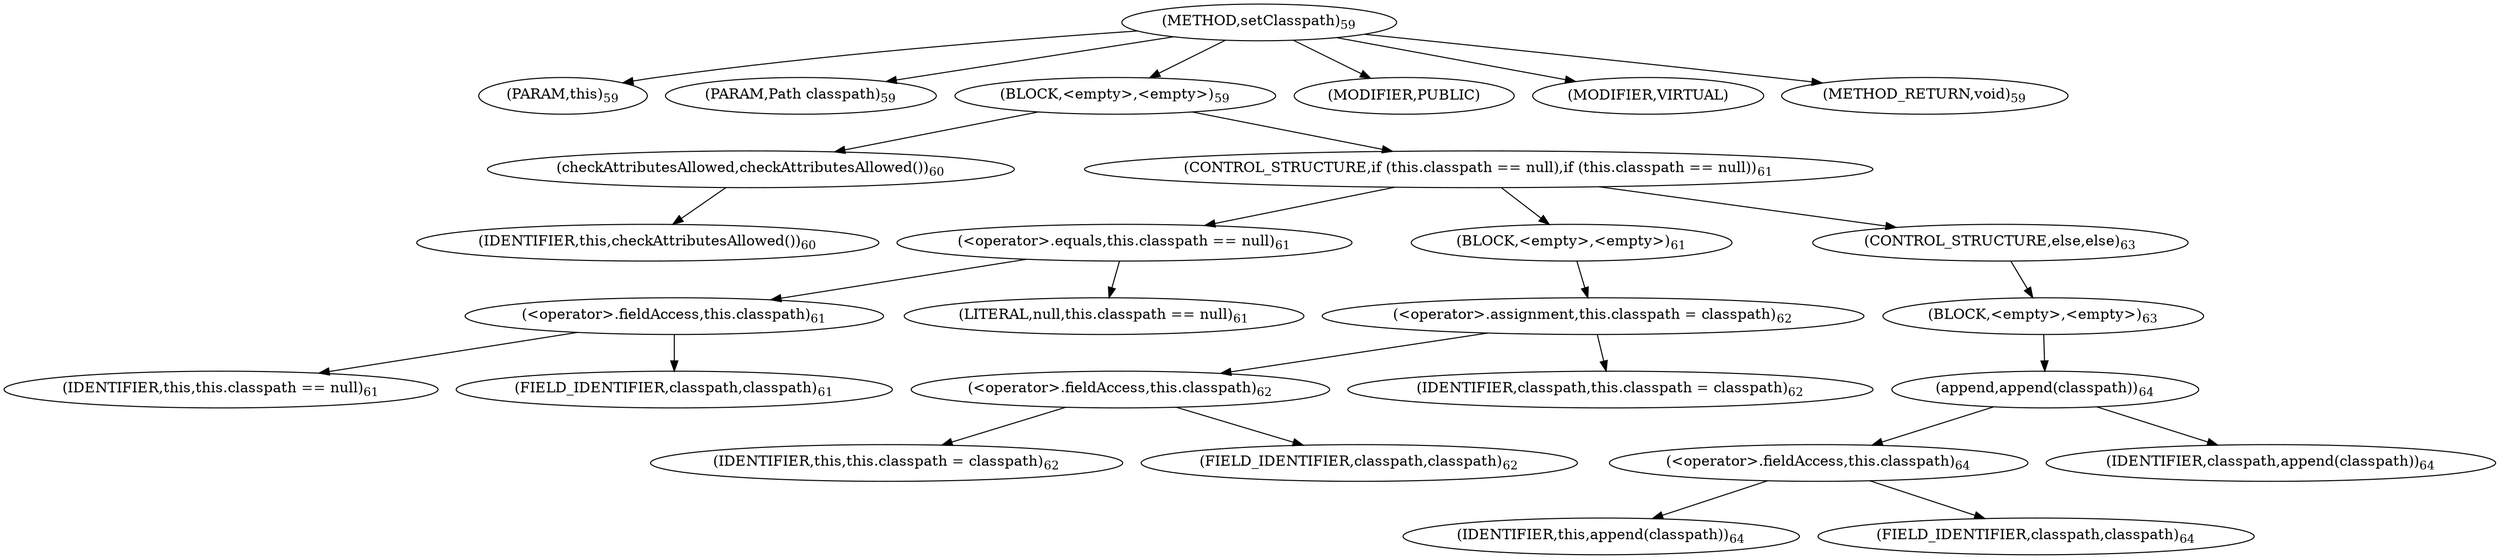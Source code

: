 digraph "setClasspath" {  
"80" [label = <(METHOD,setClasspath)<SUB>59</SUB>> ]
"6" [label = <(PARAM,this)<SUB>59</SUB>> ]
"81" [label = <(PARAM,Path classpath)<SUB>59</SUB>> ]
"82" [label = <(BLOCK,&lt;empty&gt;,&lt;empty&gt;)<SUB>59</SUB>> ]
"83" [label = <(checkAttributesAllowed,checkAttributesAllowed())<SUB>60</SUB>> ]
"5" [label = <(IDENTIFIER,this,checkAttributesAllowed())<SUB>60</SUB>> ]
"84" [label = <(CONTROL_STRUCTURE,if (this.classpath == null),if (this.classpath == null))<SUB>61</SUB>> ]
"85" [label = <(&lt;operator&gt;.equals,this.classpath == null)<SUB>61</SUB>> ]
"86" [label = <(&lt;operator&gt;.fieldAccess,this.classpath)<SUB>61</SUB>> ]
"7" [label = <(IDENTIFIER,this,this.classpath == null)<SUB>61</SUB>> ]
"87" [label = <(FIELD_IDENTIFIER,classpath,classpath)<SUB>61</SUB>> ]
"88" [label = <(LITERAL,null,this.classpath == null)<SUB>61</SUB>> ]
"89" [label = <(BLOCK,&lt;empty&gt;,&lt;empty&gt;)<SUB>61</SUB>> ]
"90" [label = <(&lt;operator&gt;.assignment,this.classpath = classpath)<SUB>62</SUB>> ]
"91" [label = <(&lt;operator&gt;.fieldAccess,this.classpath)<SUB>62</SUB>> ]
"8" [label = <(IDENTIFIER,this,this.classpath = classpath)<SUB>62</SUB>> ]
"92" [label = <(FIELD_IDENTIFIER,classpath,classpath)<SUB>62</SUB>> ]
"93" [label = <(IDENTIFIER,classpath,this.classpath = classpath)<SUB>62</SUB>> ]
"94" [label = <(CONTROL_STRUCTURE,else,else)<SUB>63</SUB>> ]
"95" [label = <(BLOCK,&lt;empty&gt;,&lt;empty&gt;)<SUB>63</SUB>> ]
"96" [label = <(append,append(classpath))<SUB>64</SUB>> ]
"97" [label = <(&lt;operator&gt;.fieldAccess,this.classpath)<SUB>64</SUB>> ]
"9" [label = <(IDENTIFIER,this,append(classpath))<SUB>64</SUB>> ]
"98" [label = <(FIELD_IDENTIFIER,classpath,classpath)<SUB>64</SUB>> ]
"99" [label = <(IDENTIFIER,classpath,append(classpath))<SUB>64</SUB>> ]
"100" [label = <(MODIFIER,PUBLIC)> ]
"101" [label = <(MODIFIER,VIRTUAL)> ]
"102" [label = <(METHOD_RETURN,void)<SUB>59</SUB>> ]
  "80" -> "6" 
  "80" -> "81" 
  "80" -> "82" 
  "80" -> "100" 
  "80" -> "101" 
  "80" -> "102" 
  "82" -> "83" 
  "82" -> "84" 
  "83" -> "5" 
  "84" -> "85" 
  "84" -> "89" 
  "84" -> "94" 
  "85" -> "86" 
  "85" -> "88" 
  "86" -> "7" 
  "86" -> "87" 
  "89" -> "90" 
  "90" -> "91" 
  "90" -> "93" 
  "91" -> "8" 
  "91" -> "92" 
  "94" -> "95" 
  "95" -> "96" 
  "96" -> "97" 
  "96" -> "99" 
  "97" -> "9" 
  "97" -> "98" 
}
